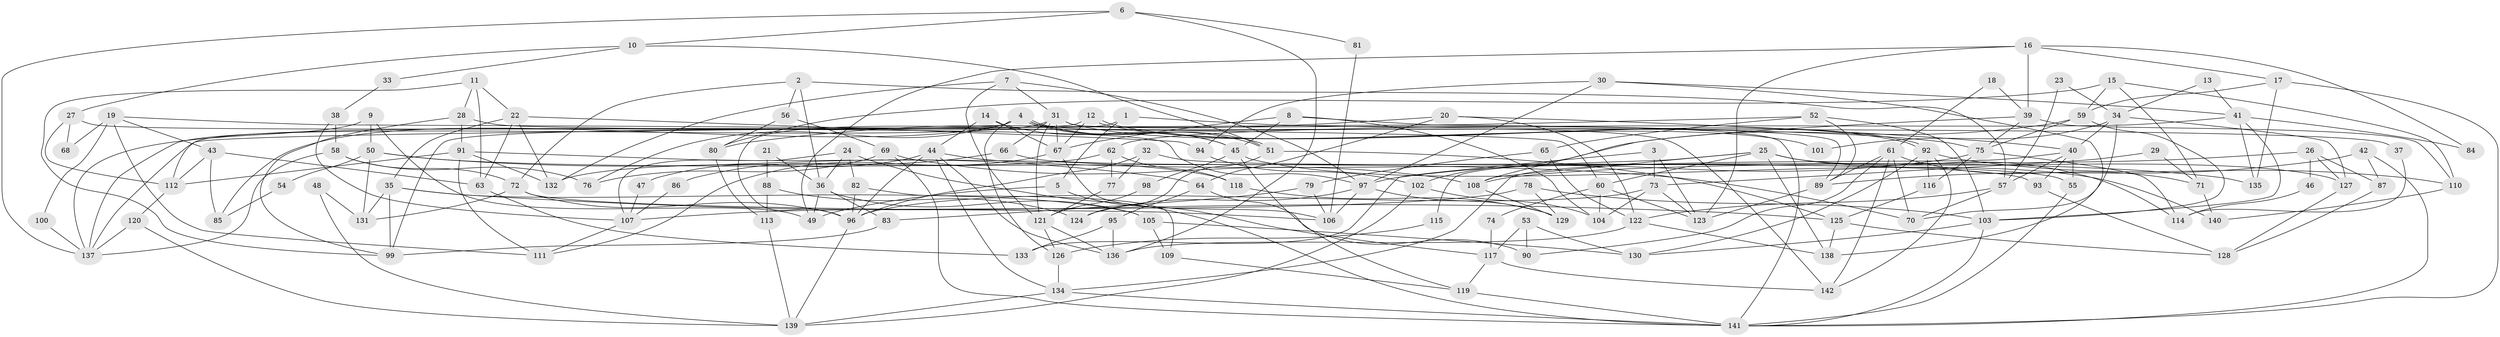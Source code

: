 // Generated by graph-tools (version 1.1) at 2025/36/03/09/25 02:36:17]
// undirected, 142 vertices, 284 edges
graph export_dot {
graph [start="1"]
  node [color=gray90,style=filled];
  1;
  2;
  3;
  4;
  5;
  6;
  7;
  8;
  9;
  10;
  11;
  12;
  13;
  14;
  15;
  16;
  17;
  18;
  19;
  20;
  21;
  22;
  23;
  24;
  25;
  26;
  27;
  28;
  29;
  30;
  31;
  32;
  33;
  34;
  35;
  36;
  37;
  38;
  39;
  40;
  41;
  42;
  43;
  44;
  45;
  46;
  47;
  48;
  49;
  50;
  51;
  52;
  53;
  54;
  55;
  56;
  57;
  58;
  59;
  60;
  61;
  62;
  63;
  64;
  65;
  66;
  67;
  68;
  69;
  70;
  71;
  72;
  73;
  74;
  75;
  76;
  77;
  78;
  79;
  80;
  81;
  82;
  83;
  84;
  85;
  86;
  87;
  88;
  89;
  90;
  91;
  92;
  93;
  94;
  95;
  96;
  97;
  98;
  99;
  100;
  101;
  102;
  103;
  104;
  105;
  106;
  107;
  108;
  109;
  110;
  111;
  112;
  113;
  114;
  115;
  116;
  117;
  118;
  119;
  120;
  121;
  122;
  123;
  124;
  125;
  126;
  127;
  128;
  129;
  130;
  131;
  132;
  133;
  134;
  135;
  136;
  137;
  138;
  139;
  140;
  141;
  142;
  1 -- 5;
  1 -- 96;
  1 -- 75;
  2 -- 57;
  2 -- 72;
  2 -- 36;
  2 -- 56;
  3 -- 123;
  3 -- 133;
  3 -- 73;
  4 -- 51;
  4 -- 51;
  4 -- 45;
  4 -- 76;
  4 -- 85;
  4 -- 112;
  4 -- 126;
  4 -- 142;
  5 -- 117;
  5 -- 49;
  6 -- 136;
  6 -- 10;
  6 -- 81;
  6 -- 137;
  7 -- 97;
  7 -- 121;
  7 -- 31;
  7 -- 132;
  8 -- 89;
  8 -- 67;
  8 -- 45;
  8 -- 104;
  9 -- 49;
  9 -- 137;
  9 -- 50;
  10 -- 51;
  10 -- 27;
  10 -- 33;
  11 -- 22;
  11 -- 28;
  11 -- 63;
  11 -- 99;
  12 -- 67;
  12 -- 92;
  12 -- 92;
  12 -- 99;
  13 -- 41;
  13 -- 34;
  14 -- 45;
  14 -- 67;
  14 -- 44;
  15 -- 59;
  15 -- 71;
  15 -- 80;
  15 -- 110;
  16 -- 39;
  16 -- 123;
  16 -- 17;
  16 -- 49;
  16 -- 84;
  17 -- 141;
  17 -- 59;
  17 -- 135;
  18 -- 39;
  18 -- 61;
  19 -- 60;
  19 -- 111;
  19 -- 43;
  19 -- 68;
  19 -- 100;
  20 -- 80;
  20 -- 122;
  20 -- 40;
  20 -- 64;
  21 -- 88;
  21 -- 36;
  22 -- 35;
  22 -- 63;
  22 -- 94;
  22 -- 132;
  23 -- 34;
  23 -- 57;
  24 -- 36;
  24 -- 141;
  24 -- 82;
  24 -- 107;
  25 -- 108;
  25 -- 138;
  25 -- 60;
  25 -- 114;
  25 -- 115;
  25 -- 127;
  26 -- 108;
  26 -- 127;
  26 -- 46;
  26 -- 87;
  27 -- 112;
  27 -- 97;
  27 -- 68;
  28 -- 91;
  28 -- 99;
  28 -- 37;
  29 -- 73;
  29 -- 71;
  30 -- 41;
  30 -- 94;
  30 -- 97;
  30 -- 138;
  31 -- 121;
  31 -- 66;
  31 -- 67;
  31 -- 101;
  31 -- 137;
  31 -- 141;
  32 -- 55;
  32 -- 96;
  32 -- 77;
  33 -- 38;
  34 -- 70;
  34 -- 40;
  34 -- 101;
  34 -- 127;
  35 -- 99;
  35 -- 125;
  35 -- 105;
  35 -- 131;
  36 -- 105;
  36 -- 49;
  36 -- 83;
  37 -- 114;
  38 -- 58;
  38 -- 107;
  39 -- 108;
  39 -- 75;
  39 -- 110;
  40 -- 134;
  40 -- 55;
  40 -- 57;
  40 -- 93;
  41 -- 135;
  41 -- 103;
  41 -- 62;
  41 -- 84;
  42 -- 141;
  42 -- 89;
  42 -- 87;
  43 -- 112;
  43 -- 63;
  43 -- 85;
  44 -- 136;
  44 -- 47;
  44 -- 96;
  44 -- 134;
  44 -- 135;
  45 -- 119;
  45 -- 98;
  45 -- 140;
  46 -- 114;
  47 -- 107;
  48 -- 131;
  48 -- 139;
  50 -- 131;
  50 -- 54;
  50 -- 64;
  50 -- 70;
  51 -- 125;
  51 -- 124;
  52 -- 137;
  52 -- 103;
  52 -- 65;
  52 -- 89;
  53 -- 90;
  53 -- 130;
  53 -- 117;
  54 -- 85;
  55 -- 141;
  56 -- 69;
  56 -- 80;
  57 -- 70;
  57 -- 122;
  58 -- 137;
  58 -- 72;
  58 -- 76;
  59 -- 103;
  59 -- 75;
  59 -- 102;
  60 -- 104;
  60 -- 74;
  60 -- 123;
  61 -- 142;
  61 -- 89;
  61 -- 70;
  61 -- 71;
  61 -- 90;
  62 -- 132;
  62 -- 77;
  62 -- 118;
  63 -- 133;
  64 -- 90;
  64 -- 95;
  65 -- 122;
  65 -- 79;
  66 -- 93;
  66 -- 86;
  67 -- 106;
  67 -- 111;
  69 -- 76;
  69 -- 141;
  69 -- 108;
  71 -- 140;
  72 -- 106;
  72 -- 96;
  72 -- 131;
  73 -- 96;
  73 -- 104;
  73 -- 123;
  74 -- 117;
  75 -- 97;
  75 -- 114;
  75 -- 116;
  77 -- 121;
  78 -- 129;
  78 -- 107;
  78 -- 103;
  79 -- 83;
  79 -- 106;
  80 -- 113;
  81 -- 106;
  82 -- 96;
  82 -- 109;
  83 -- 99;
  86 -- 107;
  87 -- 128;
  88 -- 113;
  88 -- 124;
  89 -- 123;
  91 -- 112;
  91 -- 132;
  91 -- 111;
  91 -- 118;
  92 -- 110;
  92 -- 116;
  92 -- 130;
  92 -- 142;
  93 -- 128;
  94 -- 102;
  95 -- 136;
  95 -- 133;
  96 -- 139;
  97 -- 106;
  97 -- 124;
  97 -- 129;
  98 -- 121;
  100 -- 137;
  102 -- 104;
  102 -- 139;
  103 -- 130;
  103 -- 141;
  105 -- 109;
  105 -- 130;
  107 -- 111;
  108 -- 129;
  109 -- 119;
  110 -- 140;
  112 -- 120;
  113 -- 139;
  115 -- 126;
  116 -- 125;
  117 -- 142;
  117 -- 119;
  118 -- 129;
  119 -- 141;
  120 -- 139;
  120 -- 137;
  121 -- 126;
  121 -- 136;
  122 -- 138;
  122 -- 136;
  125 -- 128;
  125 -- 138;
  126 -- 134;
  127 -- 128;
  134 -- 141;
  134 -- 139;
}
